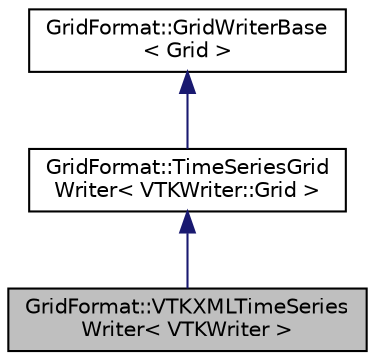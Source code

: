 digraph "GridFormat::VTKXMLTimeSeriesWriter&lt; VTKWriter &gt;"
{
 // LATEX_PDF_SIZE
  edge [fontname="Helvetica",fontsize="10",labelfontname="Helvetica",labelfontsize="10"];
  node [fontname="Helvetica",fontsize="10",shape=record];
  Node1 [label="GridFormat::VTKXMLTimeSeries\lWriter\< VTKWriter \>",height=0.2,width=0.4,color="black", fillcolor="grey75", style="filled", fontcolor="black",tooltip="TODO: Doc me."];
  Node2 -> Node1 [dir="back",color="midnightblue",fontsize="10",style="solid",fontname="Helvetica"];
  Node2 [label="GridFormat::TimeSeriesGrid\lWriter\< VTKWriter::Grid \>",height=0.2,width=0.4,color="black", fillcolor="white", style="filled",URL="$classGridFormat_1_1TimeSeriesGridWriter.html",tooltip=" "];
  Node3 -> Node2 [dir="back",color="midnightblue",fontsize="10",style="solid",fontname="Helvetica"];
  Node3 [label="GridFormat::GridWriterBase\l\< Grid \>",height=0.2,width=0.4,color="black", fillcolor="white", style="filled",URL="$classGridFormat_1_1GridWriterBase.html",tooltip="Base class for all writer implementations."];
}
